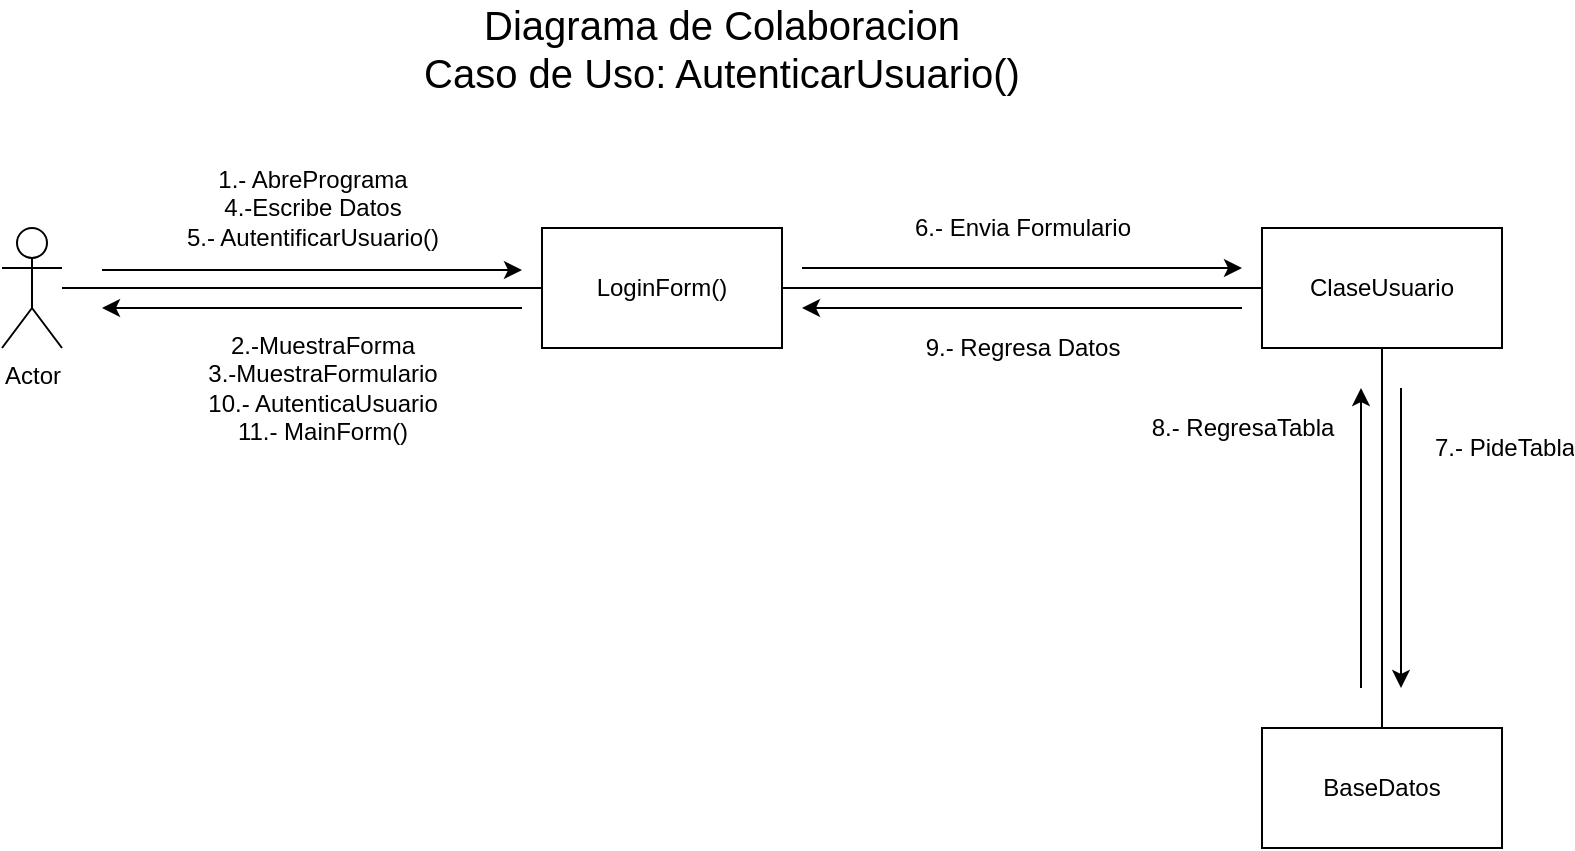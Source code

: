 <mxfile version="12.3.8" type="device" pages="1"><diagram id="iH_VHASUOnNbcPnKwQkv" name="Page-1"><mxGraphModel dx="1422" dy="791" grid="1" gridSize="10" guides="1" tooltips="1" connect="1" arrows="1" fold="1" page="1" pageScale="1" pageWidth="850" pageHeight="1100" math="0" shadow="0"><root><mxCell id="0"/><mxCell id="1" parent="0"/><mxCell id="CyIh3KfnAH-6HoDmTZKP-16" value="" style="edgeStyle=orthogonalEdgeStyle;rounded=0;orthogonalLoop=1;jettySize=auto;html=1;endArrow=none;endFill=0;fontSize=20;" edge="1" parent="1" source="CyIh3KfnAH-6HoDmTZKP-1" target="CyIh3KfnAH-6HoDmTZKP-5"><mxGeometry relative="1" as="geometry"><mxPoint x="170" y="180" as="targetPoint"/></mxGeometry></mxCell><mxCell id="CyIh3KfnAH-6HoDmTZKP-1" value="Actor" style="shape=umlActor;verticalLabelPosition=bottom;labelBackgroundColor=#ffffff;verticalAlign=top;html=1;outlineConnect=0;" vertex="1" parent="1"><mxGeometry x="60" y="150" width="30" height="60" as="geometry"/></mxCell><mxCell id="CyIh3KfnAH-6HoDmTZKP-13" value="" style="edgeStyle=orthogonalEdgeStyle;rounded=0;orthogonalLoop=1;jettySize=auto;html=1;endArrow=none;endFill=0;fontSize=20;" edge="1" parent="1" source="CyIh3KfnAH-6HoDmTZKP-2" target="CyIh3KfnAH-6HoDmTZKP-3"><mxGeometry relative="1" as="geometry"/></mxCell><mxCell id="CyIh3KfnAH-6HoDmTZKP-2" value="ClaseUsuario" style="rounded=0;whiteSpace=wrap;html=1;" vertex="1" parent="1"><mxGeometry x="690" y="150" width="120" height="60" as="geometry"/></mxCell><mxCell id="CyIh3KfnAH-6HoDmTZKP-3" value="BaseDatos" style="rounded=0;whiteSpace=wrap;html=1;" vertex="1" parent="1"><mxGeometry x="690" y="400" width="120" height="60" as="geometry"/></mxCell><mxCell id="CyIh3KfnAH-6HoDmTZKP-11" value="" style="edgeStyle=orthogonalEdgeStyle;rounded=0;orthogonalLoop=1;jettySize=auto;html=1;endArrow=none;endFill=0;fontSize=20;" edge="1" parent="1" source="CyIh3KfnAH-6HoDmTZKP-5" target="CyIh3KfnAH-6HoDmTZKP-2"><mxGeometry relative="1" as="geometry"/></mxCell><mxCell id="CyIh3KfnAH-6HoDmTZKP-5" value="LoginForm()" style="rounded=0;whiteSpace=wrap;html=1;" vertex="1" parent="1"><mxGeometry x="330" y="150" width="120" height="60" as="geometry"/></mxCell><mxCell id="CyIh3KfnAH-6HoDmTZKP-7" value="Diagrama de Colaboracion&lt;br style=&quot;font-size: 20px;&quot;&gt;Caso de Uso: AutenticarUsuario()" style="text;html=1;strokeColor=none;fillColor=none;align=center;verticalAlign=middle;whiteSpace=wrap;rounded=0;fontSize=20;" vertex="1" parent="1"><mxGeometry x="250" y="40" width="340" height="40" as="geometry"/></mxCell><mxCell id="CyIh3KfnAH-6HoDmTZKP-17" value="1.- AbrePrograma&lt;br&gt;4.-Escribe Datos&lt;br&gt;5.- AutentificarUsuario()" style="endArrow=classic;html=1;fontSize=12;" edge="1" parent="1"><mxGeometry y="31" width="50" height="50" relative="1" as="geometry"><mxPoint x="110" y="171" as="sourcePoint"/><mxPoint x="320" y="171" as="targetPoint"/><mxPoint as="offset"/></mxGeometry></mxCell><mxCell id="CyIh3KfnAH-6HoDmTZKP-18" value="2.-MuestraForma&lt;br&gt;3.-MuestraFormulario&lt;br&gt;10.- AutenticaUsuario&lt;br&gt;11.- MainForm()" style="endArrow=classic;html=1;fontSize=12;" edge="1" parent="1"><mxGeometry x="-0.048" y="40" width="50" height="50" relative="1" as="geometry"><mxPoint x="320" y="190" as="sourcePoint"/><mxPoint x="110" y="190" as="targetPoint"/><mxPoint as="offset"/></mxGeometry></mxCell><mxCell id="CyIh3KfnAH-6HoDmTZKP-19" value="6.- Envia Formulario" style="endArrow=classic;html=1;fontSize=12;" edge="1" parent="1"><mxGeometry y="20" width="50" height="50" relative="1" as="geometry"><mxPoint x="460" y="170" as="sourcePoint"/><mxPoint x="680" y="170" as="targetPoint"/><mxPoint as="offset"/></mxGeometry></mxCell><mxCell id="CyIh3KfnAH-6HoDmTZKP-20" value="7.- PideTabla" style="endArrow=classic;html=1;fontSize=12;" edge="1" parent="1"><mxGeometry x="-0.6" y="51" width="50" height="50" relative="1" as="geometry"><mxPoint x="759.5" y="230" as="sourcePoint"/><mxPoint x="759.5" y="380" as="targetPoint"/><mxPoint as="offset"/></mxGeometry></mxCell><mxCell id="CyIh3KfnAH-6HoDmTZKP-21" value="8.- RegresaTabla" style="endArrow=classic;html=1;fontSize=12;" edge="1" parent="1"><mxGeometry x="0.733" y="60" width="50" height="50" relative="1" as="geometry"><mxPoint x="739.5" y="380" as="sourcePoint"/><mxPoint x="739.5" y="230" as="targetPoint"/><mxPoint as="offset"/></mxGeometry></mxCell><mxCell id="CyIh3KfnAH-6HoDmTZKP-22" value="9.- Regresa Datos" style="endArrow=classic;html=1;fontSize=12;" edge="1" parent="1"><mxGeometry y="20" width="50" height="50" relative="1" as="geometry"><mxPoint x="680" y="190" as="sourcePoint"/><mxPoint x="460" y="190" as="targetPoint"/><mxPoint as="offset"/></mxGeometry></mxCell></root></mxGraphModel></diagram></mxfile>